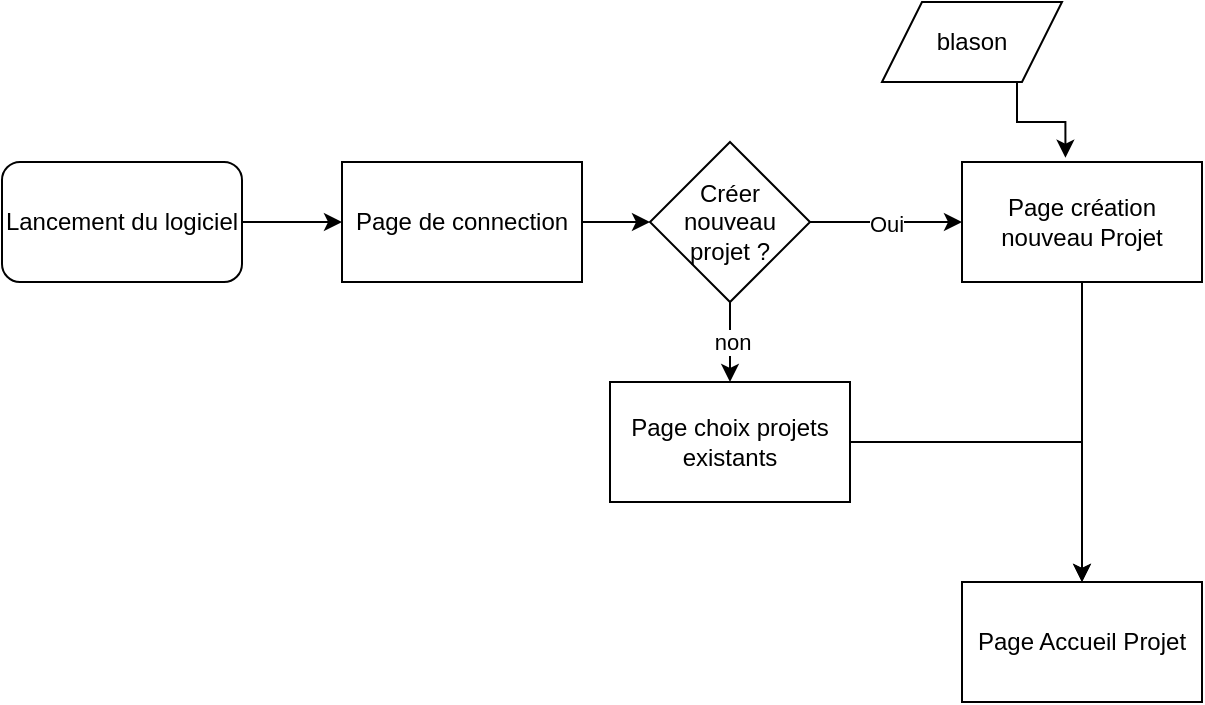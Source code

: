 <mxfile version="24.2.5" type="device">
  <diagram id="C5RBs43oDa-KdzZeNtuy" name="Page-1">
    <mxGraphModel dx="1195" dy="698" grid="1" gridSize="10" guides="1" tooltips="1" connect="1" arrows="1" fold="1" page="1" pageScale="1" pageWidth="827" pageHeight="1169" math="0" shadow="0">
      <root>
        <mxCell id="WIyWlLk6GJQsqaUBKTNV-0" />
        <mxCell id="WIyWlLk6GJQsqaUBKTNV-1" parent="WIyWlLk6GJQsqaUBKTNV-0" />
        <mxCell id="oa29Ow8HKXUNtA9JQzhb-3" style="edgeStyle=orthogonalEdgeStyle;rounded=0;orthogonalLoop=1;jettySize=auto;html=1;entryX=0;entryY=0.5;entryDx=0;entryDy=0;" edge="1" parent="WIyWlLk6GJQsqaUBKTNV-1" source="oa29Ow8HKXUNtA9JQzhb-1" target="oa29Ow8HKXUNtA9JQzhb-2">
          <mxGeometry relative="1" as="geometry" />
        </mxCell>
        <mxCell id="oa29Ow8HKXUNtA9JQzhb-1" value="Lancement du logiciel" style="rounded=1;whiteSpace=wrap;html=1;" vertex="1" parent="WIyWlLk6GJQsqaUBKTNV-1">
          <mxGeometry x="90" y="120" width="120" height="60" as="geometry" />
        </mxCell>
        <mxCell id="oa29Ow8HKXUNtA9JQzhb-8" style="edgeStyle=orthogonalEdgeStyle;rounded=0;orthogonalLoop=1;jettySize=auto;html=1;" edge="1" parent="WIyWlLk6GJQsqaUBKTNV-1" source="oa29Ow8HKXUNtA9JQzhb-2" target="oa29Ow8HKXUNtA9JQzhb-7">
          <mxGeometry relative="1" as="geometry" />
        </mxCell>
        <mxCell id="oa29Ow8HKXUNtA9JQzhb-2" value="Page de connection" style="whiteSpace=wrap;html=1;" vertex="1" parent="WIyWlLk6GJQsqaUBKTNV-1">
          <mxGeometry x="260" y="120" width="120" height="60" as="geometry" />
        </mxCell>
        <mxCell id="oa29Ow8HKXUNtA9JQzhb-9" value="Oui" style="edgeStyle=orthogonalEdgeStyle;rounded=0;orthogonalLoop=1;jettySize=auto;html=1;" edge="1" parent="WIyWlLk6GJQsqaUBKTNV-1" source="oa29Ow8HKXUNtA9JQzhb-7">
          <mxGeometry relative="1" as="geometry">
            <mxPoint x="570" y="150" as="targetPoint" />
          </mxGeometry>
        </mxCell>
        <mxCell id="oa29Ow8HKXUNtA9JQzhb-11" value="non" style="edgeStyle=orthogonalEdgeStyle;rounded=0;orthogonalLoop=1;jettySize=auto;html=1;exitX=0.5;exitY=1;exitDx=0;exitDy=0;" edge="1" parent="WIyWlLk6GJQsqaUBKTNV-1" source="oa29Ow8HKXUNtA9JQzhb-7">
          <mxGeometry relative="1" as="geometry">
            <mxPoint x="454" y="230" as="targetPoint" />
          </mxGeometry>
        </mxCell>
        <mxCell id="oa29Ow8HKXUNtA9JQzhb-7" value="Créer nouveau projet ?" style="rhombus;whiteSpace=wrap;html=1;" vertex="1" parent="WIyWlLk6GJQsqaUBKTNV-1">
          <mxGeometry x="414" y="110" width="80" height="80" as="geometry" />
        </mxCell>
        <mxCell id="oa29Ow8HKXUNtA9JQzhb-12" value="blason" style="shape=parallelogram;perimeter=parallelogramPerimeter;whiteSpace=wrap;html=1;fixedSize=1;" vertex="1" parent="WIyWlLk6GJQsqaUBKTNV-1">
          <mxGeometry x="530" y="40" width="90" height="40" as="geometry" />
        </mxCell>
        <mxCell id="oa29Ow8HKXUNtA9JQzhb-21" style="edgeStyle=orthogonalEdgeStyle;rounded=0;orthogonalLoop=1;jettySize=auto;html=1;entryX=0.5;entryY=0;entryDx=0;entryDy=0;" edge="1" parent="WIyWlLk6GJQsqaUBKTNV-1" source="oa29Ow8HKXUNtA9JQzhb-13" target="oa29Ow8HKXUNtA9JQzhb-18">
          <mxGeometry relative="1" as="geometry" />
        </mxCell>
        <mxCell id="oa29Ow8HKXUNtA9JQzhb-13" value="Page création nouveau Projet" style="rounded=0;whiteSpace=wrap;html=1;" vertex="1" parent="WIyWlLk6GJQsqaUBKTNV-1">
          <mxGeometry x="570" y="120" width="120" height="60" as="geometry" />
        </mxCell>
        <mxCell id="oa29Ow8HKXUNtA9JQzhb-14" style="edgeStyle=orthogonalEdgeStyle;rounded=0;orthogonalLoop=1;jettySize=auto;html=1;exitX=0.75;exitY=1;exitDx=0;exitDy=0;entryX=0.431;entryY=-0.036;entryDx=0;entryDy=0;entryPerimeter=0;" edge="1" parent="WIyWlLk6GJQsqaUBKTNV-1" source="oa29Ow8HKXUNtA9JQzhb-12" target="oa29Ow8HKXUNtA9JQzhb-13">
          <mxGeometry relative="1" as="geometry" />
        </mxCell>
        <mxCell id="oa29Ow8HKXUNtA9JQzhb-19" style="edgeStyle=orthogonalEdgeStyle;rounded=0;orthogonalLoop=1;jettySize=auto;html=1;entryX=0.5;entryY=0;entryDx=0;entryDy=0;" edge="1" parent="WIyWlLk6GJQsqaUBKTNV-1" source="oa29Ow8HKXUNtA9JQzhb-15" target="oa29Ow8HKXUNtA9JQzhb-18">
          <mxGeometry relative="1" as="geometry" />
        </mxCell>
        <mxCell id="oa29Ow8HKXUNtA9JQzhb-15" value="Page choix projets existants" style="rounded=0;whiteSpace=wrap;html=1;" vertex="1" parent="WIyWlLk6GJQsqaUBKTNV-1">
          <mxGeometry x="394" y="230" width="120" height="60" as="geometry" />
        </mxCell>
        <mxCell id="oa29Ow8HKXUNtA9JQzhb-18" value="Page Accueil Projet" style="whiteSpace=wrap;html=1;" vertex="1" parent="WIyWlLk6GJQsqaUBKTNV-1">
          <mxGeometry x="570" y="330" width="120" height="60" as="geometry" />
        </mxCell>
      </root>
    </mxGraphModel>
  </diagram>
</mxfile>
